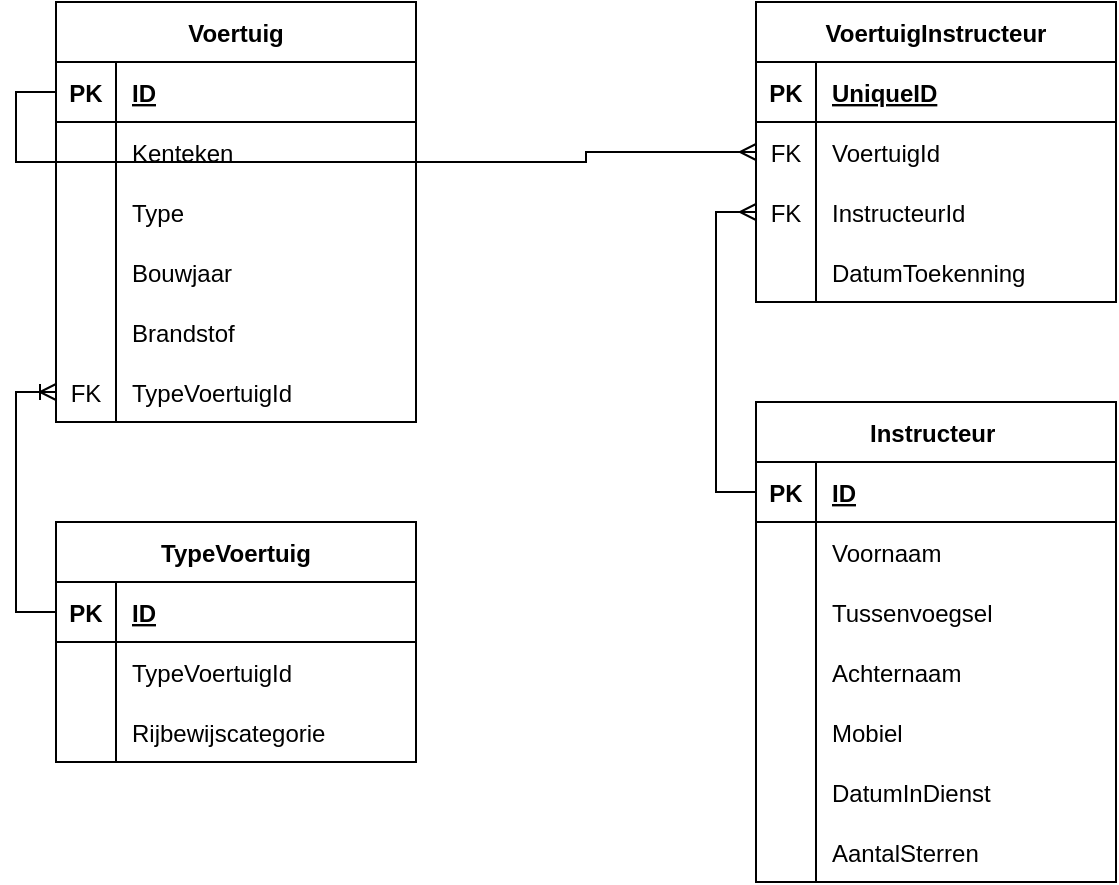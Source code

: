 <mxfile version="20.8.11" type="device"><diagram name="Sayfa -1" id="f_BhrFdTQabRkIcnEz6_"><mxGraphModel dx="1189" dy="550" grid="1" gridSize="10" guides="1" tooltips="1" connect="1" arrows="1" fold="1" page="1" pageScale="1" pageWidth="827" pageHeight="1169" math="0" shadow="0"><root><mxCell id="0"/><mxCell id="1" parent="0"/><mxCell id="XxEW8mkjsHJ8iQ92QDmu-1" value="Voertuig" style="shape=table;startSize=30;container=1;collapsible=1;childLayout=tableLayout;fixedRows=1;rowLines=0;fontStyle=1;align=center;resizeLast=1;" vertex="1" parent="1"><mxGeometry x="80" y="50" width="180" height="210" as="geometry"/></mxCell><mxCell id="XxEW8mkjsHJ8iQ92QDmu-2" value="" style="shape=tableRow;horizontal=0;startSize=0;swimlaneHead=0;swimlaneBody=0;fillColor=none;collapsible=0;dropTarget=0;points=[[0,0.5],[1,0.5]];portConstraint=eastwest;top=0;left=0;right=0;bottom=1;" vertex="1" parent="XxEW8mkjsHJ8iQ92QDmu-1"><mxGeometry y="30" width="180" height="30" as="geometry"/></mxCell><mxCell id="XxEW8mkjsHJ8iQ92QDmu-3" value="PK" style="shape=partialRectangle;connectable=0;fillColor=none;top=0;left=0;bottom=0;right=0;fontStyle=1;overflow=hidden;" vertex="1" parent="XxEW8mkjsHJ8iQ92QDmu-2"><mxGeometry width="30" height="30" as="geometry"><mxRectangle width="30" height="30" as="alternateBounds"/></mxGeometry></mxCell><mxCell id="XxEW8mkjsHJ8iQ92QDmu-4" value="ID" style="shape=partialRectangle;connectable=0;fillColor=none;top=0;left=0;bottom=0;right=0;align=left;spacingLeft=6;fontStyle=5;overflow=hidden;" vertex="1" parent="XxEW8mkjsHJ8iQ92QDmu-2"><mxGeometry x="30" width="150" height="30" as="geometry"><mxRectangle width="150" height="30" as="alternateBounds"/></mxGeometry></mxCell><mxCell id="XxEW8mkjsHJ8iQ92QDmu-5" value="" style="shape=tableRow;horizontal=0;startSize=0;swimlaneHead=0;swimlaneBody=0;fillColor=none;collapsible=0;dropTarget=0;points=[[0,0.5],[1,0.5]];portConstraint=eastwest;top=0;left=0;right=0;bottom=0;" vertex="1" parent="XxEW8mkjsHJ8iQ92QDmu-1"><mxGeometry y="60" width="180" height="30" as="geometry"/></mxCell><mxCell id="XxEW8mkjsHJ8iQ92QDmu-6" value="" style="shape=partialRectangle;connectable=0;fillColor=none;top=0;left=0;bottom=0;right=0;editable=1;overflow=hidden;" vertex="1" parent="XxEW8mkjsHJ8iQ92QDmu-5"><mxGeometry width="30" height="30" as="geometry"><mxRectangle width="30" height="30" as="alternateBounds"/></mxGeometry></mxCell><mxCell id="XxEW8mkjsHJ8iQ92QDmu-7" value="Kenteken" style="shape=partialRectangle;connectable=0;fillColor=none;top=0;left=0;bottom=0;right=0;align=left;spacingLeft=6;overflow=hidden;" vertex="1" parent="XxEW8mkjsHJ8iQ92QDmu-5"><mxGeometry x="30" width="150" height="30" as="geometry"><mxRectangle width="150" height="30" as="alternateBounds"/></mxGeometry></mxCell><mxCell id="XxEW8mkjsHJ8iQ92QDmu-8" value="" style="shape=tableRow;horizontal=0;startSize=0;swimlaneHead=0;swimlaneBody=0;fillColor=none;collapsible=0;dropTarget=0;points=[[0,0.5],[1,0.5]];portConstraint=eastwest;top=0;left=0;right=0;bottom=0;" vertex="1" parent="XxEW8mkjsHJ8iQ92QDmu-1"><mxGeometry y="90" width="180" height="30" as="geometry"/></mxCell><mxCell id="XxEW8mkjsHJ8iQ92QDmu-9" value="" style="shape=partialRectangle;connectable=0;fillColor=none;top=0;left=0;bottom=0;right=0;editable=1;overflow=hidden;" vertex="1" parent="XxEW8mkjsHJ8iQ92QDmu-8"><mxGeometry width="30" height="30" as="geometry"><mxRectangle width="30" height="30" as="alternateBounds"/></mxGeometry></mxCell><mxCell id="XxEW8mkjsHJ8iQ92QDmu-10" value="Type" style="shape=partialRectangle;connectable=0;fillColor=none;top=0;left=0;bottom=0;right=0;align=left;spacingLeft=6;overflow=hidden;" vertex="1" parent="XxEW8mkjsHJ8iQ92QDmu-8"><mxGeometry x="30" width="150" height="30" as="geometry"><mxRectangle width="150" height="30" as="alternateBounds"/></mxGeometry></mxCell><mxCell id="XxEW8mkjsHJ8iQ92QDmu-11" value="" style="shape=tableRow;horizontal=0;startSize=0;swimlaneHead=0;swimlaneBody=0;fillColor=none;collapsible=0;dropTarget=0;points=[[0,0.5],[1,0.5]];portConstraint=eastwest;top=0;left=0;right=0;bottom=0;" vertex="1" parent="XxEW8mkjsHJ8iQ92QDmu-1"><mxGeometry y="120" width="180" height="30" as="geometry"/></mxCell><mxCell id="XxEW8mkjsHJ8iQ92QDmu-12" value="" style="shape=partialRectangle;connectable=0;fillColor=none;top=0;left=0;bottom=0;right=0;editable=1;overflow=hidden;" vertex="1" parent="XxEW8mkjsHJ8iQ92QDmu-11"><mxGeometry width="30" height="30" as="geometry"><mxRectangle width="30" height="30" as="alternateBounds"/></mxGeometry></mxCell><mxCell id="XxEW8mkjsHJ8iQ92QDmu-13" value="Bouwjaar" style="shape=partialRectangle;connectable=0;fillColor=none;top=0;left=0;bottom=0;right=0;align=left;spacingLeft=6;overflow=hidden;" vertex="1" parent="XxEW8mkjsHJ8iQ92QDmu-11"><mxGeometry x="30" width="150" height="30" as="geometry"><mxRectangle width="150" height="30" as="alternateBounds"/></mxGeometry></mxCell><mxCell id="XxEW8mkjsHJ8iQ92QDmu-66" value="" style="shape=tableRow;horizontal=0;startSize=0;swimlaneHead=0;swimlaneBody=0;fillColor=none;collapsible=0;dropTarget=0;points=[[0,0.5],[1,0.5]];portConstraint=eastwest;top=0;left=0;right=0;bottom=0;" vertex="1" parent="XxEW8mkjsHJ8iQ92QDmu-1"><mxGeometry y="150" width="180" height="30" as="geometry"/></mxCell><mxCell id="XxEW8mkjsHJ8iQ92QDmu-67" value="" style="shape=partialRectangle;connectable=0;fillColor=none;top=0;left=0;bottom=0;right=0;editable=1;overflow=hidden;" vertex="1" parent="XxEW8mkjsHJ8iQ92QDmu-66"><mxGeometry width="30" height="30" as="geometry"><mxRectangle width="30" height="30" as="alternateBounds"/></mxGeometry></mxCell><mxCell id="XxEW8mkjsHJ8iQ92QDmu-68" value="Brandstof" style="shape=partialRectangle;connectable=0;fillColor=none;top=0;left=0;bottom=0;right=0;align=left;spacingLeft=6;overflow=hidden;" vertex="1" parent="XxEW8mkjsHJ8iQ92QDmu-66"><mxGeometry x="30" width="150" height="30" as="geometry"><mxRectangle width="150" height="30" as="alternateBounds"/></mxGeometry></mxCell><mxCell id="XxEW8mkjsHJ8iQ92QDmu-69" value="" style="shape=tableRow;horizontal=0;startSize=0;swimlaneHead=0;swimlaneBody=0;fillColor=none;collapsible=0;dropTarget=0;points=[[0,0.5],[1,0.5]];portConstraint=eastwest;top=0;left=0;right=0;bottom=0;" vertex="1" parent="XxEW8mkjsHJ8iQ92QDmu-1"><mxGeometry y="180" width="180" height="30" as="geometry"/></mxCell><mxCell id="XxEW8mkjsHJ8iQ92QDmu-70" value="FK" style="shape=partialRectangle;connectable=0;fillColor=none;top=0;left=0;bottom=0;right=0;editable=1;overflow=hidden;" vertex="1" parent="XxEW8mkjsHJ8iQ92QDmu-69"><mxGeometry width="30" height="30" as="geometry"><mxRectangle width="30" height="30" as="alternateBounds"/></mxGeometry></mxCell><mxCell id="XxEW8mkjsHJ8iQ92QDmu-71" value="TypeVoertuigId " style="shape=partialRectangle;connectable=0;fillColor=none;top=0;left=0;bottom=0;right=0;align=left;spacingLeft=6;overflow=hidden;" vertex="1" parent="XxEW8mkjsHJ8iQ92QDmu-69"><mxGeometry x="30" width="150" height="30" as="geometry"><mxRectangle width="150" height="30" as="alternateBounds"/></mxGeometry></mxCell><mxCell id="XxEW8mkjsHJ8iQ92QDmu-14" value="VoertuigInstructeur" style="shape=table;startSize=30;container=1;collapsible=1;childLayout=tableLayout;fixedRows=1;rowLines=0;fontStyle=1;align=center;resizeLast=1;" vertex="1" parent="1"><mxGeometry x="430" y="50" width="180" height="150" as="geometry"/></mxCell><mxCell id="XxEW8mkjsHJ8iQ92QDmu-15" value="" style="shape=tableRow;horizontal=0;startSize=0;swimlaneHead=0;swimlaneBody=0;fillColor=none;collapsible=0;dropTarget=0;points=[[0,0.5],[1,0.5]];portConstraint=eastwest;top=0;left=0;right=0;bottom=1;" vertex="1" parent="XxEW8mkjsHJ8iQ92QDmu-14"><mxGeometry y="30" width="180" height="30" as="geometry"/></mxCell><mxCell id="XxEW8mkjsHJ8iQ92QDmu-16" value="PK" style="shape=partialRectangle;connectable=0;fillColor=none;top=0;left=0;bottom=0;right=0;fontStyle=1;overflow=hidden;" vertex="1" parent="XxEW8mkjsHJ8iQ92QDmu-15"><mxGeometry width="30" height="30" as="geometry"><mxRectangle width="30" height="30" as="alternateBounds"/></mxGeometry></mxCell><mxCell id="XxEW8mkjsHJ8iQ92QDmu-17" value="UniqueID" style="shape=partialRectangle;connectable=0;fillColor=none;top=0;left=0;bottom=0;right=0;align=left;spacingLeft=6;fontStyle=5;overflow=hidden;" vertex="1" parent="XxEW8mkjsHJ8iQ92QDmu-15"><mxGeometry x="30" width="150" height="30" as="geometry"><mxRectangle width="150" height="30" as="alternateBounds"/></mxGeometry></mxCell><mxCell id="XxEW8mkjsHJ8iQ92QDmu-18" value="" style="shape=tableRow;horizontal=0;startSize=0;swimlaneHead=0;swimlaneBody=0;fillColor=none;collapsible=0;dropTarget=0;points=[[0,0.5],[1,0.5]];portConstraint=eastwest;top=0;left=0;right=0;bottom=0;" vertex="1" parent="XxEW8mkjsHJ8iQ92QDmu-14"><mxGeometry y="60" width="180" height="30" as="geometry"/></mxCell><mxCell id="XxEW8mkjsHJ8iQ92QDmu-19" value="FK" style="shape=partialRectangle;connectable=0;fillColor=none;top=0;left=0;bottom=0;right=0;editable=1;overflow=hidden;" vertex="1" parent="XxEW8mkjsHJ8iQ92QDmu-18"><mxGeometry width="30" height="30" as="geometry"><mxRectangle width="30" height="30" as="alternateBounds"/></mxGeometry></mxCell><mxCell id="XxEW8mkjsHJ8iQ92QDmu-20" value="VoertuigId " style="shape=partialRectangle;connectable=0;fillColor=none;top=0;left=0;bottom=0;right=0;align=left;spacingLeft=6;overflow=hidden;" vertex="1" parent="XxEW8mkjsHJ8iQ92QDmu-18"><mxGeometry x="30" width="150" height="30" as="geometry"><mxRectangle width="150" height="30" as="alternateBounds"/></mxGeometry></mxCell><mxCell id="XxEW8mkjsHJ8iQ92QDmu-21" value="" style="shape=tableRow;horizontal=0;startSize=0;swimlaneHead=0;swimlaneBody=0;fillColor=none;collapsible=0;dropTarget=0;points=[[0,0.5],[1,0.5]];portConstraint=eastwest;top=0;left=0;right=0;bottom=0;" vertex="1" parent="XxEW8mkjsHJ8iQ92QDmu-14"><mxGeometry y="90" width="180" height="30" as="geometry"/></mxCell><mxCell id="XxEW8mkjsHJ8iQ92QDmu-22" value="FK" style="shape=partialRectangle;connectable=0;fillColor=none;top=0;left=0;bottom=0;right=0;editable=1;overflow=hidden;" vertex="1" parent="XxEW8mkjsHJ8iQ92QDmu-21"><mxGeometry width="30" height="30" as="geometry"><mxRectangle width="30" height="30" as="alternateBounds"/></mxGeometry></mxCell><mxCell id="XxEW8mkjsHJ8iQ92QDmu-23" value="InstructeurId " style="shape=partialRectangle;connectable=0;fillColor=none;top=0;left=0;bottom=0;right=0;align=left;spacingLeft=6;overflow=hidden;" vertex="1" parent="XxEW8mkjsHJ8iQ92QDmu-21"><mxGeometry x="30" width="150" height="30" as="geometry"><mxRectangle width="150" height="30" as="alternateBounds"/></mxGeometry></mxCell><mxCell id="XxEW8mkjsHJ8iQ92QDmu-24" value="" style="shape=tableRow;horizontal=0;startSize=0;swimlaneHead=0;swimlaneBody=0;fillColor=none;collapsible=0;dropTarget=0;points=[[0,0.5],[1,0.5]];portConstraint=eastwest;top=0;left=0;right=0;bottom=0;" vertex="1" parent="XxEW8mkjsHJ8iQ92QDmu-14"><mxGeometry y="120" width="180" height="30" as="geometry"/></mxCell><mxCell id="XxEW8mkjsHJ8iQ92QDmu-25" value="" style="shape=partialRectangle;connectable=0;fillColor=none;top=0;left=0;bottom=0;right=0;editable=1;overflow=hidden;" vertex="1" parent="XxEW8mkjsHJ8iQ92QDmu-24"><mxGeometry width="30" height="30" as="geometry"><mxRectangle width="30" height="30" as="alternateBounds"/></mxGeometry></mxCell><mxCell id="XxEW8mkjsHJ8iQ92QDmu-26" value="DatumToekenning" style="shape=partialRectangle;connectable=0;fillColor=none;top=0;left=0;bottom=0;right=0;align=left;spacingLeft=6;overflow=hidden;" vertex="1" parent="XxEW8mkjsHJ8iQ92QDmu-24"><mxGeometry x="30" width="150" height="30" as="geometry"><mxRectangle width="150" height="30" as="alternateBounds"/></mxGeometry></mxCell><mxCell id="XxEW8mkjsHJ8iQ92QDmu-27" value="TypeVoertuig" style="shape=table;startSize=30;container=1;collapsible=1;childLayout=tableLayout;fixedRows=1;rowLines=0;fontStyle=1;align=center;resizeLast=1;" vertex="1" parent="1"><mxGeometry x="80" y="310" width="180" height="120.0" as="geometry"/></mxCell><mxCell id="XxEW8mkjsHJ8iQ92QDmu-28" value="" style="shape=tableRow;horizontal=0;startSize=0;swimlaneHead=0;swimlaneBody=0;fillColor=none;collapsible=0;dropTarget=0;points=[[0,0.5],[1,0.5]];portConstraint=eastwest;top=0;left=0;right=0;bottom=1;" vertex="1" parent="XxEW8mkjsHJ8iQ92QDmu-27"><mxGeometry y="30" width="180" height="30" as="geometry"/></mxCell><mxCell id="XxEW8mkjsHJ8iQ92QDmu-29" value="PK" style="shape=partialRectangle;connectable=0;fillColor=none;top=0;left=0;bottom=0;right=0;fontStyle=1;overflow=hidden;" vertex="1" parent="XxEW8mkjsHJ8iQ92QDmu-28"><mxGeometry width="30" height="30" as="geometry"><mxRectangle width="30" height="30" as="alternateBounds"/></mxGeometry></mxCell><mxCell id="XxEW8mkjsHJ8iQ92QDmu-30" value="ID" style="shape=partialRectangle;connectable=0;fillColor=none;top=0;left=0;bottom=0;right=0;align=left;spacingLeft=6;fontStyle=5;overflow=hidden;" vertex="1" parent="XxEW8mkjsHJ8iQ92QDmu-28"><mxGeometry x="30" width="150" height="30" as="geometry"><mxRectangle width="150" height="30" as="alternateBounds"/></mxGeometry></mxCell><mxCell id="XxEW8mkjsHJ8iQ92QDmu-31" value="" style="shape=tableRow;horizontal=0;startSize=0;swimlaneHead=0;swimlaneBody=0;fillColor=none;collapsible=0;dropTarget=0;points=[[0,0.5],[1,0.5]];portConstraint=eastwest;top=0;left=0;right=0;bottom=0;" vertex="1" parent="XxEW8mkjsHJ8iQ92QDmu-27"><mxGeometry y="60" width="180" height="30" as="geometry"/></mxCell><mxCell id="XxEW8mkjsHJ8iQ92QDmu-32" value="" style="shape=partialRectangle;connectable=0;fillColor=none;top=0;left=0;bottom=0;right=0;editable=1;overflow=hidden;" vertex="1" parent="XxEW8mkjsHJ8iQ92QDmu-31"><mxGeometry width="30" height="30" as="geometry"><mxRectangle width="30" height="30" as="alternateBounds"/></mxGeometry></mxCell><mxCell id="XxEW8mkjsHJ8iQ92QDmu-33" value="TypeVoertuigId " style="shape=partialRectangle;connectable=0;fillColor=none;top=0;left=0;bottom=0;right=0;align=left;spacingLeft=6;overflow=hidden;" vertex="1" parent="XxEW8mkjsHJ8iQ92QDmu-31"><mxGeometry x="30" width="150" height="30" as="geometry"><mxRectangle width="150" height="30" as="alternateBounds"/></mxGeometry></mxCell><mxCell id="XxEW8mkjsHJ8iQ92QDmu-34" value="" style="shape=tableRow;horizontal=0;startSize=0;swimlaneHead=0;swimlaneBody=0;fillColor=none;collapsible=0;dropTarget=0;points=[[0,0.5],[1,0.5]];portConstraint=eastwest;top=0;left=0;right=0;bottom=0;" vertex="1" parent="XxEW8mkjsHJ8iQ92QDmu-27"><mxGeometry y="90" width="180" height="30" as="geometry"/></mxCell><mxCell id="XxEW8mkjsHJ8iQ92QDmu-35" value="" style="shape=partialRectangle;connectable=0;fillColor=none;top=0;left=0;bottom=0;right=0;editable=1;overflow=hidden;" vertex="1" parent="XxEW8mkjsHJ8iQ92QDmu-34"><mxGeometry width="30" height="30" as="geometry"><mxRectangle width="30" height="30" as="alternateBounds"/></mxGeometry></mxCell><mxCell id="XxEW8mkjsHJ8iQ92QDmu-36" value="Rijbewijscategorie" style="shape=partialRectangle;connectable=0;fillColor=none;top=0;left=0;bottom=0;right=0;align=left;spacingLeft=6;overflow=hidden;" vertex="1" parent="XxEW8mkjsHJ8iQ92QDmu-34"><mxGeometry x="30" width="150" height="30" as="geometry"><mxRectangle width="150" height="30" as="alternateBounds"/></mxGeometry></mxCell><mxCell id="XxEW8mkjsHJ8iQ92QDmu-40" value="Instructeur " style="shape=table;startSize=30;container=1;collapsible=1;childLayout=tableLayout;fixedRows=1;rowLines=0;fontStyle=1;align=center;resizeLast=1;" vertex="1" parent="1"><mxGeometry x="430" y="250" width="180" height="240" as="geometry"/></mxCell><mxCell id="XxEW8mkjsHJ8iQ92QDmu-41" value="" style="shape=tableRow;horizontal=0;startSize=0;swimlaneHead=0;swimlaneBody=0;fillColor=none;collapsible=0;dropTarget=0;points=[[0,0.5],[1,0.5]];portConstraint=eastwest;top=0;left=0;right=0;bottom=1;" vertex="1" parent="XxEW8mkjsHJ8iQ92QDmu-40"><mxGeometry y="30" width="180" height="30" as="geometry"/></mxCell><mxCell id="XxEW8mkjsHJ8iQ92QDmu-42" value="PK" style="shape=partialRectangle;connectable=0;fillColor=none;top=0;left=0;bottom=0;right=0;fontStyle=1;overflow=hidden;" vertex="1" parent="XxEW8mkjsHJ8iQ92QDmu-41"><mxGeometry width="30" height="30" as="geometry"><mxRectangle width="30" height="30" as="alternateBounds"/></mxGeometry></mxCell><mxCell id="XxEW8mkjsHJ8iQ92QDmu-43" value="ID" style="shape=partialRectangle;connectable=0;fillColor=none;top=0;left=0;bottom=0;right=0;align=left;spacingLeft=6;fontStyle=5;overflow=hidden;" vertex="1" parent="XxEW8mkjsHJ8iQ92QDmu-41"><mxGeometry x="30" width="150" height="30" as="geometry"><mxRectangle width="150" height="30" as="alternateBounds"/></mxGeometry></mxCell><mxCell id="XxEW8mkjsHJ8iQ92QDmu-44" value="" style="shape=tableRow;horizontal=0;startSize=0;swimlaneHead=0;swimlaneBody=0;fillColor=none;collapsible=0;dropTarget=0;points=[[0,0.5],[1,0.5]];portConstraint=eastwest;top=0;left=0;right=0;bottom=0;" vertex="1" parent="XxEW8mkjsHJ8iQ92QDmu-40"><mxGeometry y="60" width="180" height="30" as="geometry"/></mxCell><mxCell id="XxEW8mkjsHJ8iQ92QDmu-45" value="" style="shape=partialRectangle;connectable=0;fillColor=none;top=0;left=0;bottom=0;right=0;editable=1;overflow=hidden;" vertex="1" parent="XxEW8mkjsHJ8iQ92QDmu-44"><mxGeometry width="30" height="30" as="geometry"><mxRectangle width="30" height="30" as="alternateBounds"/></mxGeometry></mxCell><mxCell id="XxEW8mkjsHJ8iQ92QDmu-46" value="Voornaam" style="shape=partialRectangle;connectable=0;fillColor=none;top=0;left=0;bottom=0;right=0;align=left;spacingLeft=6;overflow=hidden;" vertex="1" parent="XxEW8mkjsHJ8iQ92QDmu-44"><mxGeometry x="30" width="150" height="30" as="geometry"><mxRectangle width="150" height="30" as="alternateBounds"/></mxGeometry></mxCell><mxCell id="XxEW8mkjsHJ8iQ92QDmu-47" value="" style="shape=tableRow;horizontal=0;startSize=0;swimlaneHead=0;swimlaneBody=0;fillColor=none;collapsible=0;dropTarget=0;points=[[0,0.5],[1,0.5]];portConstraint=eastwest;top=0;left=0;right=0;bottom=0;" vertex="1" parent="XxEW8mkjsHJ8iQ92QDmu-40"><mxGeometry y="90" width="180" height="30" as="geometry"/></mxCell><mxCell id="XxEW8mkjsHJ8iQ92QDmu-48" value="" style="shape=partialRectangle;connectable=0;fillColor=none;top=0;left=0;bottom=0;right=0;editable=1;overflow=hidden;" vertex="1" parent="XxEW8mkjsHJ8iQ92QDmu-47"><mxGeometry width="30" height="30" as="geometry"><mxRectangle width="30" height="30" as="alternateBounds"/></mxGeometry></mxCell><mxCell id="XxEW8mkjsHJ8iQ92QDmu-49" value="Tussenvoegsel" style="shape=partialRectangle;connectable=0;fillColor=none;top=0;left=0;bottom=0;right=0;align=left;spacingLeft=6;overflow=hidden;" vertex="1" parent="XxEW8mkjsHJ8iQ92QDmu-47"><mxGeometry x="30" width="150" height="30" as="geometry"><mxRectangle width="150" height="30" as="alternateBounds"/></mxGeometry></mxCell><mxCell id="XxEW8mkjsHJ8iQ92QDmu-50" value="" style="shape=tableRow;horizontal=0;startSize=0;swimlaneHead=0;swimlaneBody=0;fillColor=none;collapsible=0;dropTarget=0;points=[[0,0.5],[1,0.5]];portConstraint=eastwest;top=0;left=0;right=0;bottom=0;" vertex="1" parent="XxEW8mkjsHJ8iQ92QDmu-40"><mxGeometry y="120" width="180" height="30" as="geometry"/></mxCell><mxCell id="XxEW8mkjsHJ8iQ92QDmu-51" value="" style="shape=partialRectangle;connectable=0;fillColor=none;top=0;left=0;bottom=0;right=0;editable=1;overflow=hidden;" vertex="1" parent="XxEW8mkjsHJ8iQ92QDmu-50"><mxGeometry width="30" height="30" as="geometry"><mxRectangle width="30" height="30" as="alternateBounds"/></mxGeometry></mxCell><mxCell id="XxEW8mkjsHJ8iQ92QDmu-52" value="Achternaam" style="shape=partialRectangle;connectable=0;fillColor=none;top=0;left=0;bottom=0;right=0;align=left;spacingLeft=6;overflow=hidden;" vertex="1" parent="XxEW8mkjsHJ8iQ92QDmu-50"><mxGeometry x="30" width="150" height="30" as="geometry"><mxRectangle width="150" height="30" as="alternateBounds"/></mxGeometry></mxCell><mxCell id="XxEW8mkjsHJ8iQ92QDmu-75" value="" style="shape=tableRow;horizontal=0;startSize=0;swimlaneHead=0;swimlaneBody=0;fillColor=none;collapsible=0;dropTarget=0;points=[[0,0.5],[1,0.5]];portConstraint=eastwest;top=0;left=0;right=0;bottom=0;" vertex="1" parent="XxEW8mkjsHJ8iQ92QDmu-40"><mxGeometry y="150" width="180" height="30" as="geometry"/></mxCell><mxCell id="XxEW8mkjsHJ8iQ92QDmu-76" value="" style="shape=partialRectangle;connectable=0;fillColor=none;top=0;left=0;bottom=0;right=0;editable=1;overflow=hidden;" vertex="1" parent="XxEW8mkjsHJ8iQ92QDmu-75"><mxGeometry width="30" height="30" as="geometry"><mxRectangle width="30" height="30" as="alternateBounds"/></mxGeometry></mxCell><mxCell id="XxEW8mkjsHJ8iQ92QDmu-77" value="Mobiel" style="shape=partialRectangle;connectable=0;fillColor=none;top=0;left=0;bottom=0;right=0;align=left;spacingLeft=6;overflow=hidden;" vertex="1" parent="XxEW8mkjsHJ8iQ92QDmu-75"><mxGeometry x="30" width="150" height="30" as="geometry"><mxRectangle width="150" height="30" as="alternateBounds"/></mxGeometry></mxCell><mxCell id="XxEW8mkjsHJ8iQ92QDmu-78" value="" style="shape=tableRow;horizontal=0;startSize=0;swimlaneHead=0;swimlaneBody=0;fillColor=none;collapsible=0;dropTarget=0;points=[[0,0.5],[1,0.5]];portConstraint=eastwest;top=0;left=0;right=0;bottom=0;" vertex="1" parent="XxEW8mkjsHJ8iQ92QDmu-40"><mxGeometry y="180" width="180" height="30" as="geometry"/></mxCell><mxCell id="XxEW8mkjsHJ8iQ92QDmu-79" value="" style="shape=partialRectangle;connectable=0;fillColor=none;top=0;left=0;bottom=0;right=0;editable=1;overflow=hidden;" vertex="1" parent="XxEW8mkjsHJ8iQ92QDmu-78"><mxGeometry width="30" height="30" as="geometry"><mxRectangle width="30" height="30" as="alternateBounds"/></mxGeometry></mxCell><mxCell id="XxEW8mkjsHJ8iQ92QDmu-80" value="DatumInDienst" style="shape=partialRectangle;connectable=0;fillColor=none;top=0;left=0;bottom=0;right=0;align=left;spacingLeft=6;overflow=hidden;" vertex="1" parent="XxEW8mkjsHJ8iQ92QDmu-78"><mxGeometry x="30" width="150" height="30" as="geometry"><mxRectangle width="150" height="30" as="alternateBounds"/></mxGeometry></mxCell><mxCell id="XxEW8mkjsHJ8iQ92QDmu-81" value="" style="shape=tableRow;horizontal=0;startSize=0;swimlaneHead=0;swimlaneBody=0;fillColor=none;collapsible=0;dropTarget=0;points=[[0,0.5],[1,0.5]];portConstraint=eastwest;top=0;left=0;right=0;bottom=0;" vertex="1" parent="XxEW8mkjsHJ8iQ92QDmu-40"><mxGeometry y="210" width="180" height="30" as="geometry"/></mxCell><mxCell id="XxEW8mkjsHJ8iQ92QDmu-82" value="" style="shape=partialRectangle;connectable=0;fillColor=none;top=0;left=0;bottom=0;right=0;editable=1;overflow=hidden;" vertex="1" parent="XxEW8mkjsHJ8iQ92QDmu-81"><mxGeometry width="30" height="30" as="geometry"><mxRectangle width="30" height="30" as="alternateBounds"/></mxGeometry></mxCell><mxCell id="XxEW8mkjsHJ8iQ92QDmu-83" value="AantalSterren" style="shape=partialRectangle;connectable=0;fillColor=none;top=0;left=0;bottom=0;right=0;align=left;spacingLeft=6;overflow=hidden;" vertex="1" parent="XxEW8mkjsHJ8iQ92QDmu-81"><mxGeometry x="30" width="150" height="30" as="geometry"><mxRectangle width="150" height="30" as="alternateBounds"/></mxGeometry></mxCell><mxCell id="XxEW8mkjsHJ8iQ92QDmu-87" style="edgeStyle=orthogonalEdgeStyle;rounded=0;orthogonalLoop=1;jettySize=auto;html=1;entryX=0;entryY=0.5;entryDx=0;entryDy=0;startArrow=ERoneToMany;startFill=0;endArrow=none;endFill=0;" edge="1" parent="1" source="XxEW8mkjsHJ8iQ92QDmu-69" target="XxEW8mkjsHJ8iQ92QDmu-28"><mxGeometry relative="1" as="geometry"/></mxCell><mxCell id="XxEW8mkjsHJ8iQ92QDmu-88" style="edgeStyle=orthogonalEdgeStyle;rounded=0;orthogonalLoop=1;jettySize=auto;html=1;entryX=0;entryY=0.5;entryDx=0;entryDy=0;startArrow=ERmany;startFill=0;endArrow=none;endFill=0;" edge="1" parent="1" source="XxEW8mkjsHJ8iQ92QDmu-18" target="XxEW8mkjsHJ8iQ92QDmu-2"><mxGeometry relative="1" as="geometry"/></mxCell><mxCell id="XxEW8mkjsHJ8iQ92QDmu-89" style="edgeStyle=orthogonalEdgeStyle;rounded=0;orthogonalLoop=1;jettySize=auto;html=1;entryX=0;entryY=0.5;entryDx=0;entryDy=0;startArrow=ERmany;startFill=0;endArrow=none;endFill=0;" edge="1" parent="1" source="XxEW8mkjsHJ8iQ92QDmu-21" target="XxEW8mkjsHJ8iQ92QDmu-41"><mxGeometry relative="1" as="geometry"/></mxCell></root></mxGraphModel></diagram></mxfile>
